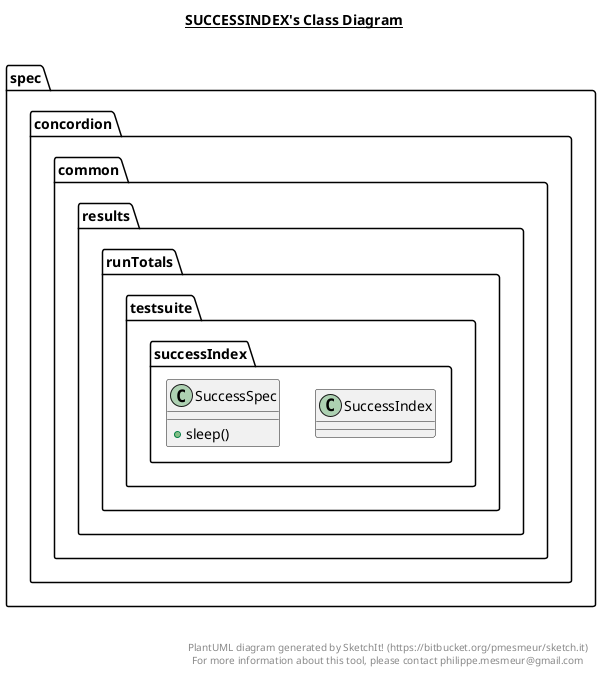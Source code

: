 @startuml

title __SUCCESSINDEX's Class Diagram__\n

  package spec.concordion {
    package spec.concordion.common.results {
      package spec.concordion.common.results.runTotals {
        package spec.concordion.common.results.runTotals.testsuite {
          package spec.concordion.common.results.runTotals.testsuite.successIndex {
            class SuccessIndex {
            }
          }
        }
      }
    }
  }
  

  package spec.concordion {
    package spec.concordion.common.results {
      package spec.concordion.common.results.runTotals {
        package spec.concordion.common.results.runTotals.testsuite {
          package spec.concordion.common.results.runTotals.testsuite.successIndex {
            class SuccessSpec {
                + sleep()
            }
          }
        }
      }
    }
  }
  



right footer


PlantUML diagram generated by SketchIt! (https://bitbucket.org/pmesmeur/sketch.it)
For more information about this tool, please contact philippe.mesmeur@gmail.com
endfooter

@enduml
